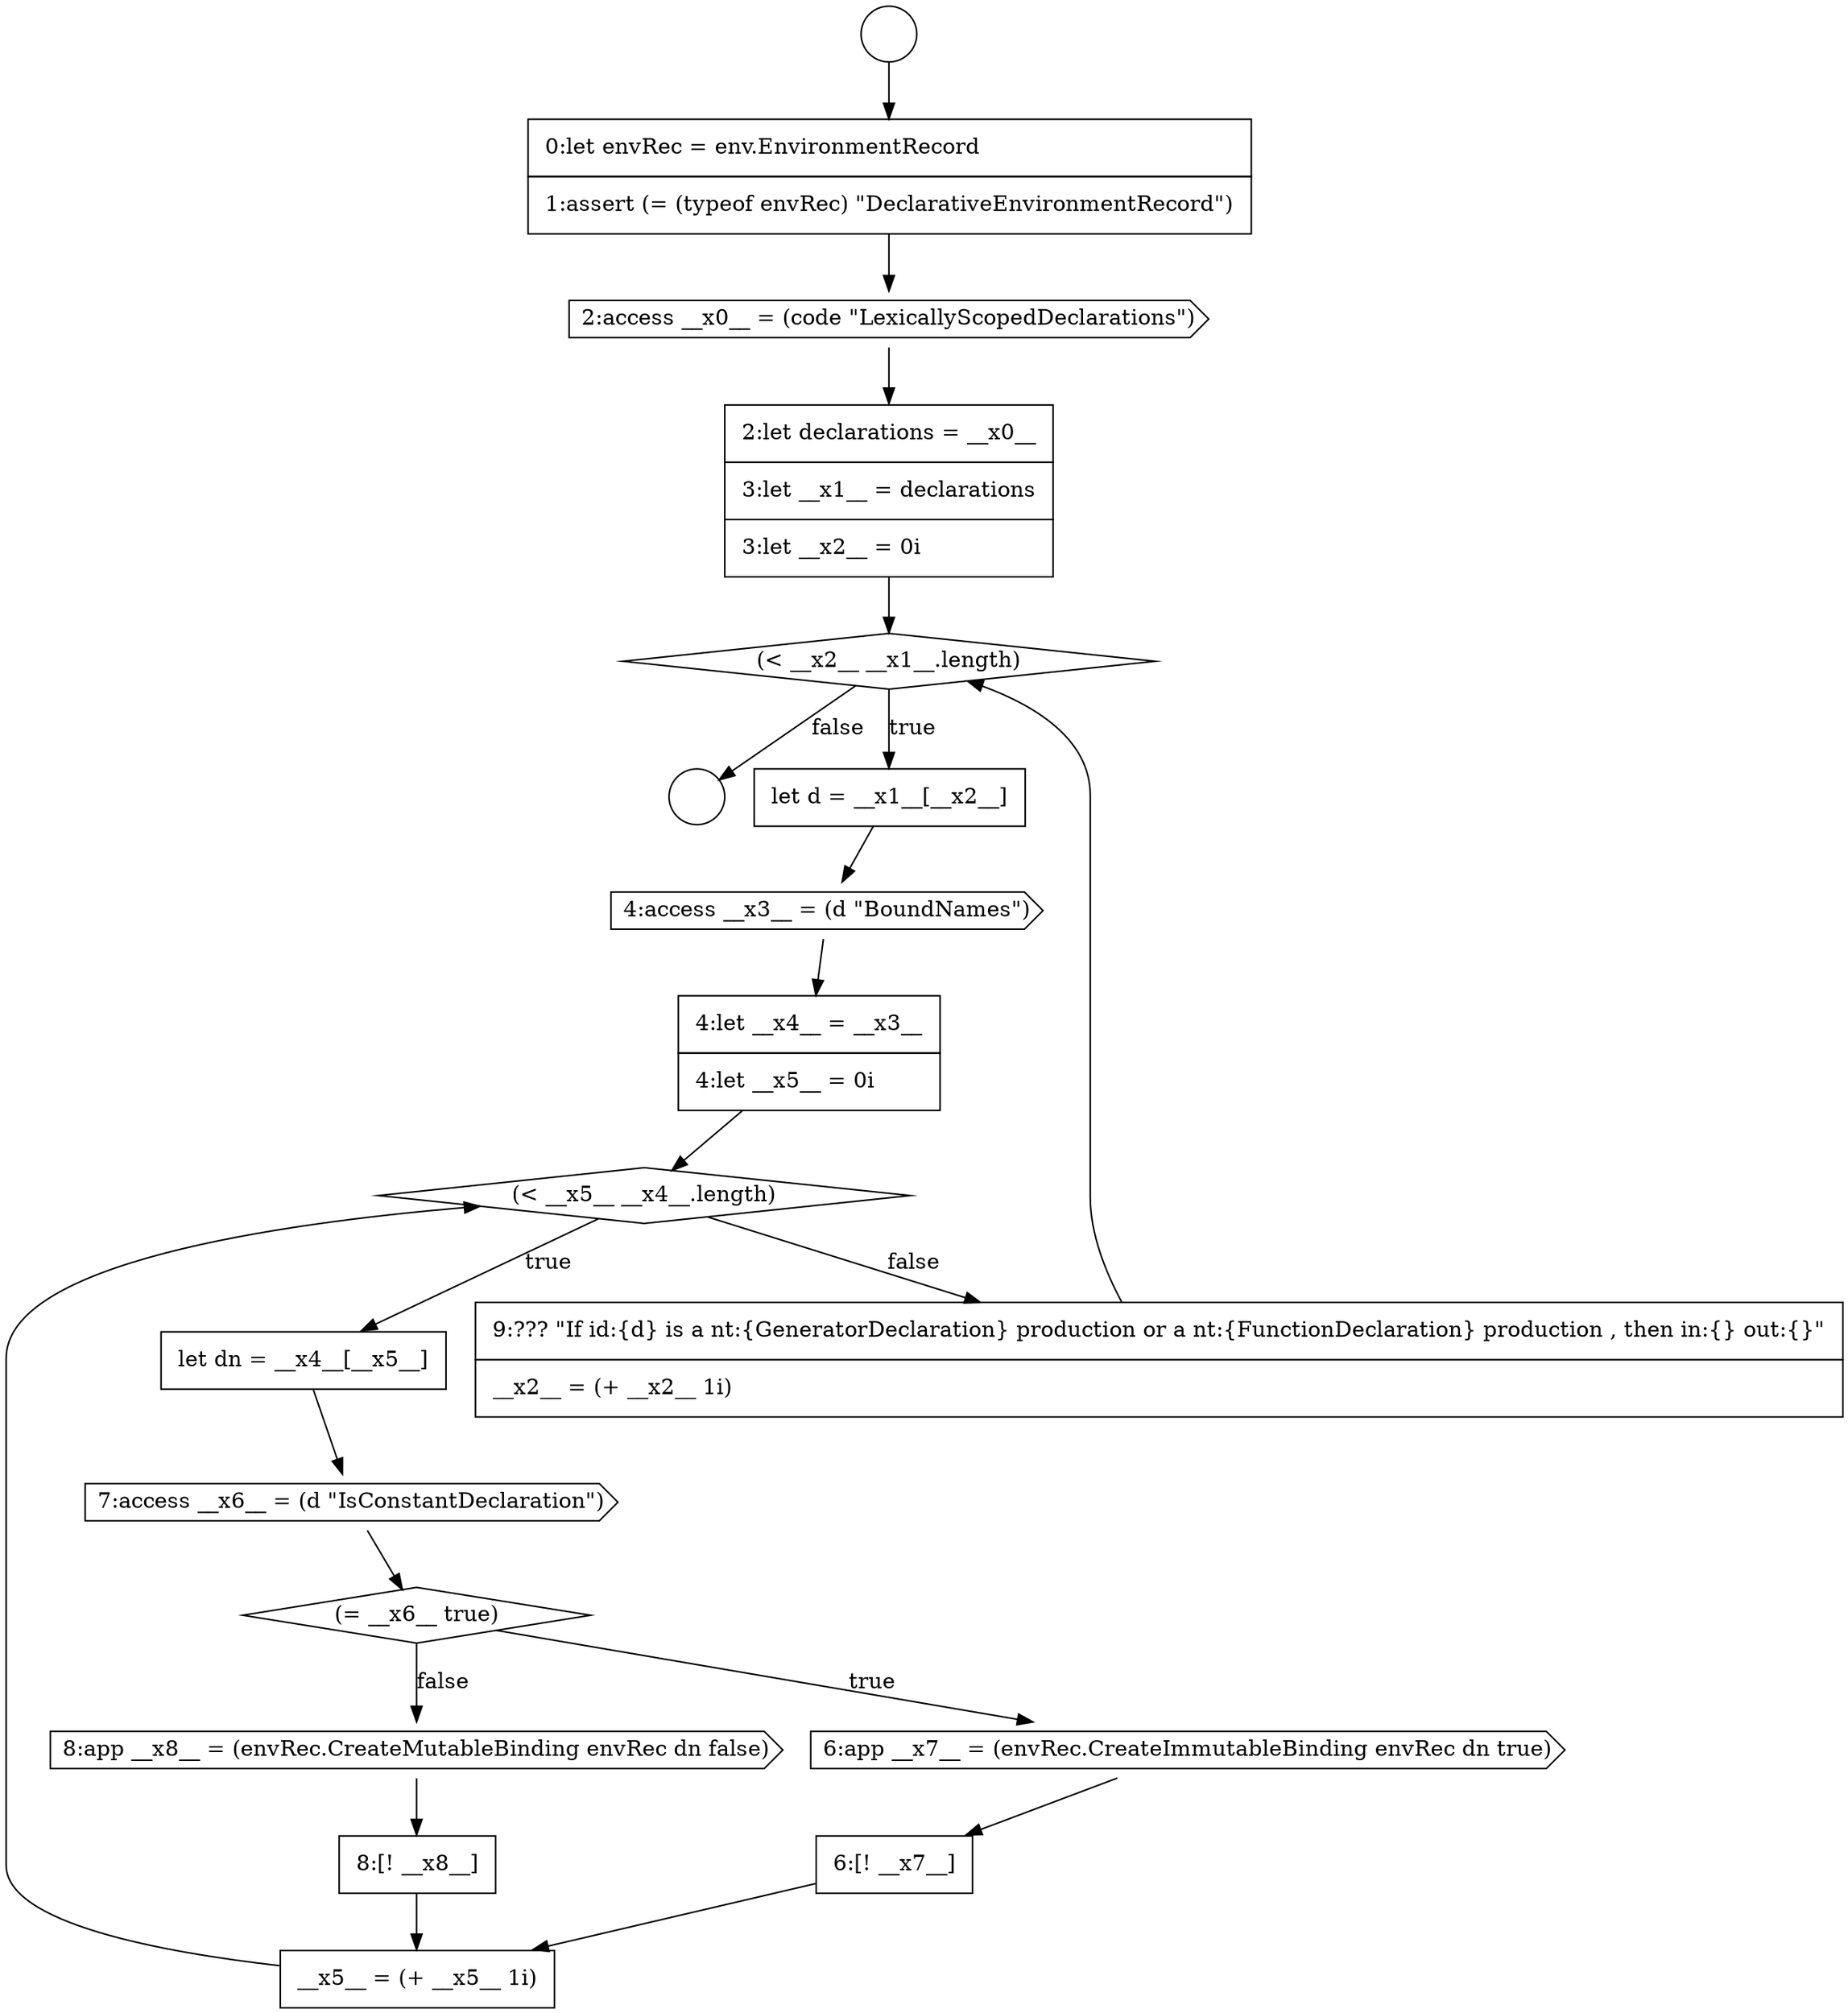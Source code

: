 digraph {
  node5593 [shape=diamond, label=<<font color="black">(&lt; __x2__ __x1__.length)</font>> color="black" fillcolor="white" style=filled]
  node5589 [shape=circle label=" " color="black" fillcolor="white" style=filled]
  node5597 [shape=diamond, label=<<font color="black">(&lt; __x5__ __x4__.length)</font>> color="black" fillcolor="white" style=filled]
  node5594 [shape=none, margin=0, label=<<font color="black">
    <table border="0" cellborder="1" cellspacing="0" cellpadding="10">
      <tr><td align="left">let d = __x1__[__x2__]</td></tr>
    </table>
  </font>> color="black" fillcolor="white" style=filled]
  node5588 [shape=circle label=" " color="black" fillcolor="white" style=filled]
  node5603 [shape=cds, label=<<font color="black">8:app __x8__ = (envRec.CreateMutableBinding envRec dn false)</font>> color="black" fillcolor="white" style=filled]
  node5598 [shape=none, margin=0, label=<<font color="black">
    <table border="0" cellborder="1" cellspacing="0" cellpadding="10">
      <tr><td align="left">let dn = __x4__[__x5__]</td></tr>
    </table>
  </font>> color="black" fillcolor="white" style=filled]
  node5595 [shape=cds, label=<<font color="black">4:access __x3__ = (d &quot;BoundNames&quot;)</font>> color="black" fillcolor="white" style=filled]
  node5599 [shape=cds, label=<<font color="black">7:access __x6__ = (d &quot;IsConstantDeclaration&quot;)</font>> color="black" fillcolor="white" style=filled]
  node5596 [shape=none, margin=0, label=<<font color="black">
    <table border="0" cellborder="1" cellspacing="0" cellpadding="10">
      <tr><td align="left">4:let __x4__ = __x3__</td></tr>
      <tr><td align="left">4:let __x5__ = 0i</td></tr>
    </table>
  </font>> color="black" fillcolor="white" style=filled]
  node5600 [shape=diamond, label=<<font color="black">(= __x6__ true)</font>> color="black" fillcolor="white" style=filled]
  node5590 [shape=none, margin=0, label=<<font color="black">
    <table border="0" cellborder="1" cellspacing="0" cellpadding="10">
      <tr><td align="left">0:let envRec = env.EnvironmentRecord</td></tr>
      <tr><td align="left">1:assert (= (typeof envRec) &quot;DeclarativeEnvironmentRecord&quot;)</td></tr>
    </table>
  </font>> color="black" fillcolor="white" style=filled]
  node5591 [shape=cds, label=<<font color="black">2:access __x0__ = (code &quot;LexicallyScopedDeclarations&quot;)</font>> color="black" fillcolor="white" style=filled]
  node5605 [shape=none, margin=0, label=<<font color="black">
    <table border="0" cellborder="1" cellspacing="0" cellpadding="10">
      <tr><td align="left">__x5__ = (+ __x5__ 1i)</td></tr>
    </table>
  </font>> color="black" fillcolor="white" style=filled]
  node5604 [shape=none, margin=0, label=<<font color="black">
    <table border="0" cellborder="1" cellspacing="0" cellpadding="10">
      <tr><td align="left">8:[! __x8__]</td></tr>
    </table>
  </font>> color="black" fillcolor="white" style=filled]
  node5602 [shape=none, margin=0, label=<<font color="black">
    <table border="0" cellborder="1" cellspacing="0" cellpadding="10">
      <tr><td align="left">6:[! __x7__]</td></tr>
    </table>
  </font>> color="black" fillcolor="white" style=filled]
  node5592 [shape=none, margin=0, label=<<font color="black">
    <table border="0" cellborder="1" cellspacing="0" cellpadding="10">
      <tr><td align="left">2:let declarations = __x0__</td></tr>
      <tr><td align="left">3:let __x1__ = declarations</td></tr>
      <tr><td align="left">3:let __x2__ = 0i</td></tr>
    </table>
  </font>> color="black" fillcolor="white" style=filled]
  node5606 [shape=none, margin=0, label=<<font color="black">
    <table border="0" cellborder="1" cellspacing="0" cellpadding="10">
      <tr><td align="left">9:??? &quot;If id:{d} is a nt:{GeneratorDeclaration} production or a nt:{FunctionDeclaration} production , then in:{} out:{}&quot;</td></tr>
      <tr><td align="left">__x2__ = (+ __x2__ 1i)</td></tr>
    </table>
  </font>> color="black" fillcolor="white" style=filled]
  node5601 [shape=cds, label=<<font color="black">6:app __x7__ = (envRec.CreateImmutableBinding envRec dn true)</font>> color="black" fillcolor="white" style=filled]
  node5595 -> node5596 [ color="black"]
  node5605 -> node5597 [ color="black"]
  node5603 -> node5604 [ color="black"]
  node5597 -> node5598 [label=<<font color="black">true</font>> color="black"]
  node5597 -> node5606 [label=<<font color="black">false</font>> color="black"]
  node5594 -> node5595 [ color="black"]
  node5599 -> node5600 [ color="black"]
  node5588 -> node5590 [ color="black"]
  node5602 -> node5605 [ color="black"]
  node5601 -> node5602 [ color="black"]
  node5604 -> node5605 [ color="black"]
  node5592 -> node5593 [ color="black"]
  node5606 -> node5593 [ color="black"]
  node5593 -> node5594 [label=<<font color="black">true</font>> color="black"]
  node5593 -> node5589 [label=<<font color="black">false</font>> color="black"]
  node5591 -> node5592 [ color="black"]
  node5590 -> node5591 [ color="black"]
  node5596 -> node5597 [ color="black"]
  node5600 -> node5601 [label=<<font color="black">true</font>> color="black"]
  node5600 -> node5603 [label=<<font color="black">false</font>> color="black"]
  node5598 -> node5599 [ color="black"]
}
